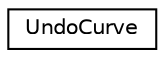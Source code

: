 digraph G
{
  edge [fontname="Helvetica",fontsize="10",labelfontname="Helvetica",labelfontsize="10"];
  node [fontname="Helvetica",fontsize="10",shape=record];
  rankdir=LR;
  Node1 [label="UndoCurve",height=0.2,width=0.4,color="black", fillcolor="white", style="filled",URL="$df/d53/structUndoCurve.html"];
}
